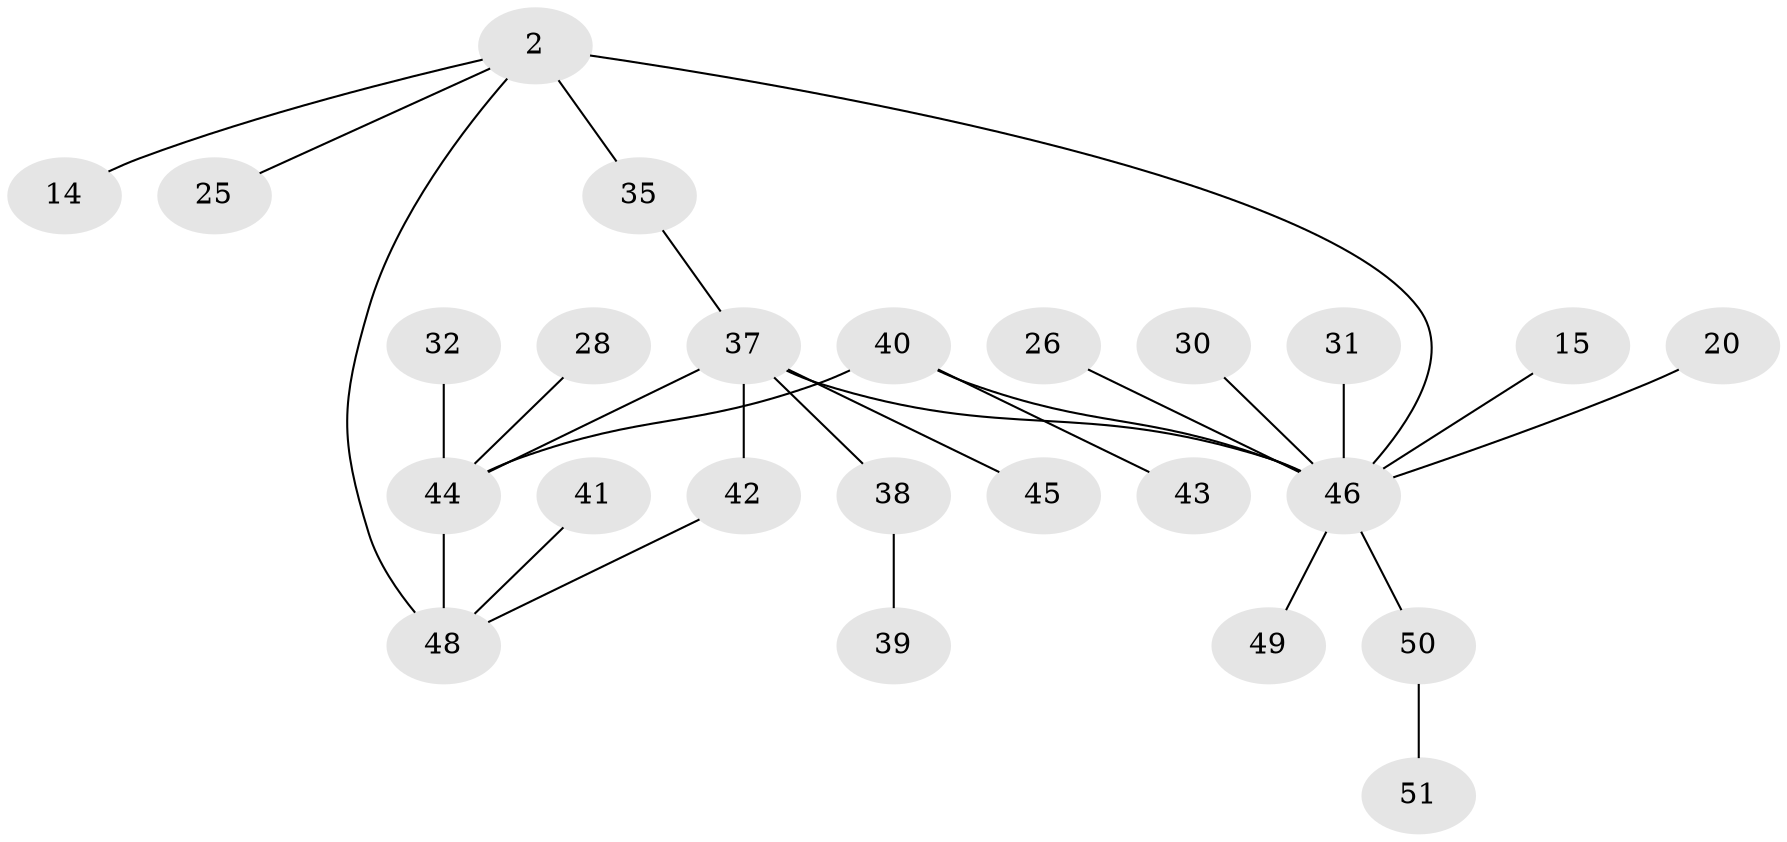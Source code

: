 // original degree distribution, {4: 0.09803921568627451, 6: 0.0392156862745098, 2: 0.23529411764705882, 3: 0.17647058823529413, 5: 0.058823529411764705, 1: 0.39215686274509803}
// Generated by graph-tools (version 1.1) at 2025/41/03/09/25 04:41:27]
// undirected, 25 vertices, 28 edges
graph export_dot {
graph [start="1"]
  node [color=gray90,style=filled];
  2 [super="+1"];
  14;
  15;
  20;
  25;
  26;
  28;
  30;
  31;
  32;
  35;
  37 [super="+12+19+21+22"];
  38;
  39;
  40 [super="+24+27"];
  41;
  42;
  43;
  44 [super="+16"];
  45;
  46 [super="+29+34+36+9"];
  48 [super="+17+47"];
  49;
  50 [super="+23"];
  51;
  2 -- 14;
  2 -- 25;
  2 -- 35;
  2 -- 48 [weight=2];
  2 -- 46 [weight=3];
  15 -- 46;
  20 -- 46;
  26 -- 46 [weight=2];
  28 -- 44;
  30 -- 46;
  31 -- 46;
  32 -- 44;
  35 -- 37;
  37 -- 42;
  37 -- 46;
  37 -- 45;
  37 -- 44;
  37 -- 38;
  38 -- 39;
  40 -- 46;
  40 -- 44;
  40 -- 43;
  41 -- 48;
  42 -- 48;
  44 -- 48 [weight=2];
  46 -- 49;
  46 -- 50;
  50 -- 51;
}
